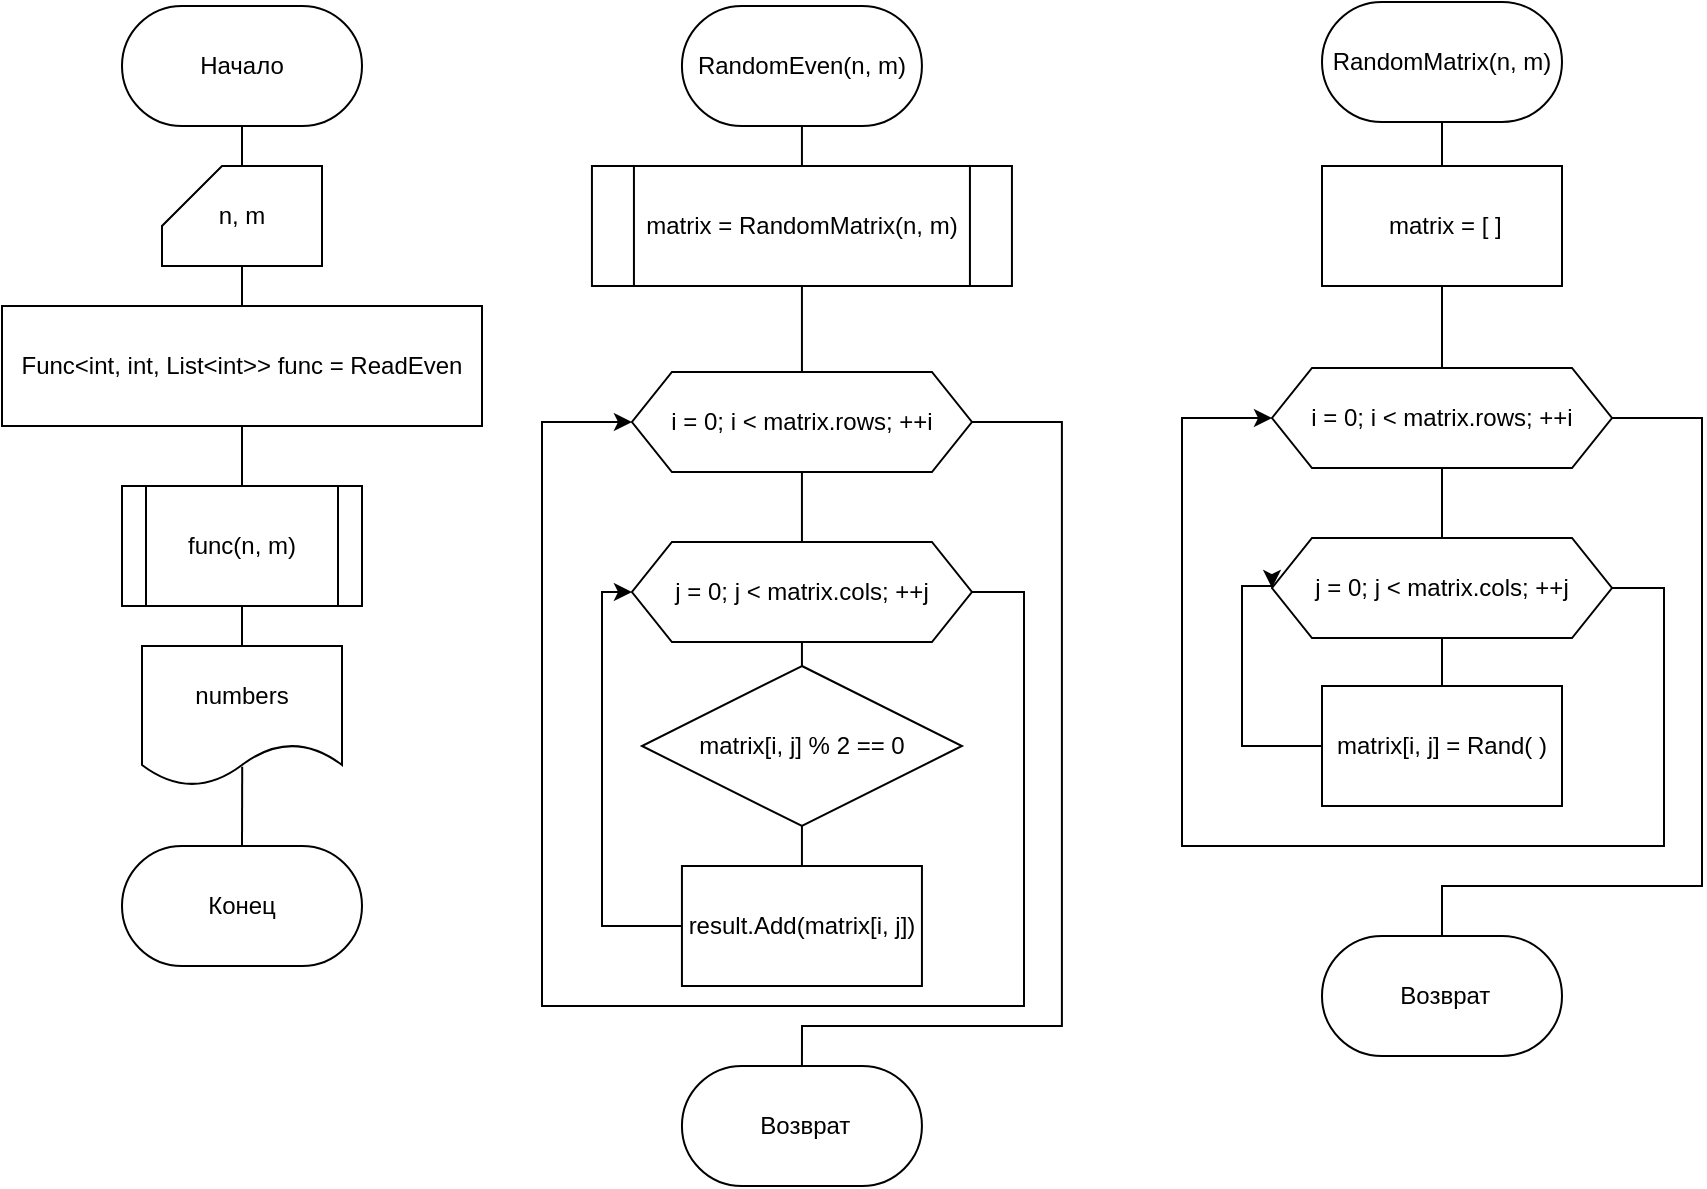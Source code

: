 <mxfile version="24.7.13">
  <diagram name="Страница — 1" id="rE0MAkwXLb-lT4gxWfU5">
    <mxGraphModel dx="1306" dy="761" grid="1" gridSize="10" guides="1" tooltips="1" connect="1" arrows="1" fold="1" page="1" pageScale="1" pageWidth="827" pageHeight="1169" math="0" shadow="0">
      <root>
        <mxCell id="0" />
        <mxCell id="1" parent="0" />
        <mxCell id="_Z7kFgiQrJCgqxg7yo5q-1" value="Начало" style="rounded=1;whiteSpace=wrap;html=1;arcSize=50;" parent="1" vertex="1">
          <mxGeometry x="90" y="60" width="120" height="60" as="geometry" />
        </mxCell>
        <mxCell id="_Z7kFgiQrJCgqxg7yo5q-2" value="Конец" style="rounded=1;whiteSpace=wrap;html=1;arcSize=50;" parent="1" vertex="1">
          <mxGeometry x="90" y="480" width="120" height="60" as="geometry" />
        </mxCell>
        <mxCell id="_Z7kFgiQrJCgqxg7yo5q-31" style="edgeStyle=orthogonalEdgeStyle;rounded=0;orthogonalLoop=1;jettySize=auto;html=1;exitX=0.5;exitY=1;exitDx=0;exitDy=0;exitPerimeter=0;entryX=0.5;entryY=0;entryDx=0;entryDy=0;endArrow=none;endFill=0;" parent="1" source="_Z7kFgiQrJCgqxg7yo5q-3" target="_Z7kFgiQrJCgqxg7yo5q-5" edge="1">
          <mxGeometry relative="1" as="geometry" />
        </mxCell>
        <mxCell id="_Z7kFgiQrJCgqxg7yo5q-3" value="n, m" style="shape=card;whiteSpace=wrap;html=1;" parent="1" vertex="1">
          <mxGeometry x="110" y="140" width="80" height="50" as="geometry" />
        </mxCell>
        <mxCell id="_Z7kFgiQrJCgqxg7yo5q-34" style="edgeStyle=orthogonalEdgeStyle;rounded=0;orthogonalLoop=1;jettySize=auto;html=1;entryX=0.5;entryY=0;entryDx=0;entryDy=0;exitX=0.501;exitY=0.863;exitDx=0;exitDy=0;exitPerimeter=0;endArrow=none;endFill=0;" parent="1" source="_Z7kFgiQrJCgqxg7yo5q-4" target="_Z7kFgiQrJCgqxg7yo5q-2" edge="1">
          <mxGeometry relative="1" as="geometry" />
        </mxCell>
        <mxCell id="_Z7kFgiQrJCgqxg7yo5q-4" value="numbers" style="shape=document;whiteSpace=wrap;html=1;boundedLbl=1;" parent="1" vertex="1">
          <mxGeometry x="100" y="380" width="100" height="70" as="geometry" />
        </mxCell>
        <mxCell id="_Z7kFgiQrJCgqxg7yo5q-32" style="edgeStyle=orthogonalEdgeStyle;rounded=0;orthogonalLoop=1;jettySize=auto;html=1;exitX=0.5;exitY=1;exitDx=0;exitDy=0;entryX=0.5;entryY=0;entryDx=0;entryDy=0;endArrow=none;endFill=0;" parent="1" source="_Z7kFgiQrJCgqxg7yo5q-5" target="_Z7kFgiQrJCgqxg7yo5q-6" edge="1">
          <mxGeometry relative="1" as="geometry" />
        </mxCell>
        <mxCell id="_Z7kFgiQrJCgqxg7yo5q-5" value="Func&amp;lt;int, int, List&amp;lt;int&amp;gt;&amp;gt; func = ReadEven" style="rounded=0;whiteSpace=wrap;html=1;" parent="1" vertex="1">
          <mxGeometry x="30" y="210" width="240" height="60" as="geometry" />
        </mxCell>
        <mxCell id="_Z7kFgiQrJCgqxg7yo5q-33" style="edgeStyle=orthogonalEdgeStyle;rounded=0;orthogonalLoop=1;jettySize=auto;html=1;exitX=0.5;exitY=1;exitDx=0;exitDy=0;entryX=0.5;entryY=0;entryDx=0;entryDy=0;endArrow=none;endFill=0;" parent="1" source="_Z7kFgiQrJCgqxg7yo5q-6" target="_Z7kFgiQrJCgqxg7yo5q-4" edge="1">
          <mxGeometry relative="1" as="geometry" />
        </mxCell>
        <mxCell id="_Z7kFgiQrJCgqxg7yo5q-6" value="func(n, m)" style="shape=process;whiteSpace=wrap;html=1;backgroundOutline=1;" parent="1" vertex="1">
          <mxGeometry x="90" y="300" width="120" height="60" as="geometry" />
        </mxCell>
        <mxCell id="_Z7kFgiQrJCgqxg7yo5q-8" style="edgeStyle=orthogonalEdgeStyle;rounded=0;orthogonalLoop=1;jettySize=auto;html=1;exitX=0.5;exitY=1;exitDx=0;exitDy=0;entryX=0.5;entryY=0;entryDx=0;entryDy=0;endArrow=none;endFill=0;" parent="1" source="_Z7kFgiQrJCgqxg7yo5q-9" target="_Z7kFgiQrJCgqxg7yo5q-12" edge="1">
          <mxGeometry relative="1" as="geometry" />
        </mxCell>
        <mxCell id="_Z7kFgiQrJCgqxg7yo5q-26" style="edgeStyle=orthogonalEdgeStyle;rounded=0;orthogonalLoop=1;jettySize=auto;html=1;exitX=1;exitY=0.5;exitDx=0;exitDy=0;entryX=0.5;entryY=0;entryDx=0;entryDy=0;endArrow=none;endFill=0;" parent="1" source="_Z7kFgiQrJCgqxg7yo5q-9" target="_Z7kFgiQrJCgqxg7yo5q-24" edge="1">
          <mxGeometry relative="1" as="geometry">
            <Array as="points">
              <mxPoint x="559.97" y="268" />
              <mxPoint x="559.97" y="570" />
              <mxPoint x="429.97" y="570" />
            </Array>
          </mxGeometry>
        </mxCell>
        <mxCell id="_Z7kFgiQrJCgqxg7yo5q-9" value="i = 0; i &amp;lt; matrix.rows; ++i" style="shape=hexagon;perimeter=hexagonPerimeter2;whiteSpace=wrap;html=1;fixedSize=1;" parent="1" vertex="1">
          <mxGeometry x="344.97" y="243" width="170" height="50" as="geometry" />
        </mxCell>
        <mxCell id="_Z7kFgiQrJCgqxg7yo5q-10" style="edgeStyle=orthogonalEdgeStyle;rounded=0;orthogonalLoop=1;jettySize=auto;html=1;exitX=0.5;exitY=1;exitDx=0;exitDy=0;endArrow=none;endFill=0;entryX=0.5;entryY=0;entryDx=0;entryDy=0;" parent="1" source="_Z7kFgiQrJCgqxg7yo5q-12" target="_Z7kFgiQrJCgqxg7yo5q-16" edge="1">
          <mxGeometry relative="1" as="geometry">
            <mxPoint x="429.97" y="410" as="targetPoint" />
          </mxGeometry>
        </mxCell>
        <mxCell id="_Z7kFgiQrJCgqxg7yo5q-11" style="edgeStyle=orthogonalEdgeStyle;rounded=0;orthogonalLoop=1;jettySize=auto;html=1;exitX=1;exitY=0.5;exitDx=0;exitDy=0;entryX=0;entryY=0.5;entryDx=0;entryDy=0;" parent="1" source="_Z7kFgiQrJCgqxg7yo5q-12" edge="1" target="_Z7kFgiQrJCgqxg7yo5q-9">
          <mxGeometry relative="1" as="geometry">
            <mxPoint x="429.97" y="220" as="targetPoint" />
            <Array as="points">
              <mxPoint x="541" y="353" />
              <mxPoint x="541" y="560" />
              <mxPoint x="300" y="560" />
              <mxPoint x="300" y="268" />
            </Array>
          </mxGeometry>
        </mxCell>
        <mxCell id="_Z7kFgiQrJCgqxg7yo5q-12" value="j = 0; j &amp;lt; matrix.cols; ++j" style="shape=hexagon;perimeter=hexagonPerimeter2;whiteSpace=wrap;html=1;fixedSize=1;" parent="1" vertex="1">
          <mxGeometry x="344.97" y="328" width="170" height="50" as="geometry" />
        </mxCell>
        <mxCell id="_Z7kFgiQrJCgqxg7yo5q-18" style="edgeStyle=orthogonalEdgeStyle;rounded=0;orthogonalLoop=1;jettySize=auto;html=1;exitX=0.5;exitY=1;exitDx=0;exitDy=0;entryX=0.5;entryY=0;entryDx=0;entryDy=0;endArrow=none;endFill=0;" parent="1" source="_Z7kFgiQrJCgqxg7yo5q-16" target="_Z7kFgiQrJCgqxg7yo5q-17" edge="1">
          <mxGeometry relative="1" as="geometry" />
        </mxCell>
        <mxCell id="_Z7kFgiQrJCgqxg7yo5q-16" value="matrix[i, j] % 2 == 0" style="rhombus;whiteSpace=wrap;html=1;" parent="1" vertex="1">
          <mxGeometry x="349.97" y="390" width="160" height="80" as="geometry" />
        </mxCell>
        <mxCell id="_Z7kFgiQrJCgqxg7yo5q-25" style="edgeStyle=orthogonalEdgeStyle;rounded=0;orthogonalLoop=1;jettySize=auto;html=1;exitX=0;exitY=0.5;exitDx=0;exitDy=0;entryX=0;entryY=0.5;entryDx=0;entryDy=0;" parent="1" source="_Z7kFgiQrJCgqxg7yo5q-17" edge="1" target="_Z7kFgiQrJCgqxg7yo5q-12">
          <mxGeometry relative="1" as="geometry">
            <mxPoint x="429.97" y="310" as="targetPoint" />
            <Array as="points">
              <mxPoint x="330" y="520" />
              <mxPoint x="330" y="353" />
            </Array>
          </mxGeometry>
        </mxCell>
        <mxCell id="_Z7kFgiQrJCgqxg7yo5q-17" value="result.Add(matrix[i, j])" style="rounded=0;whiteSpace=wrap;html=1;" parent="1" vertex="1">
          <mxGeometry x="369.97" y="490" width="120" height="60" as="geometry" />
        </mxCell>
        <mxCell id="_Z7kFgiQrJCgqxg7yo5q-28" style="edgeStyle=orthogonalEdgeStyle;rounded=0;orthogonalLoop=1;jettySize=auto;html=1;exitX=0.5;exitY=1;exitDx=0;exitDy=0;entryX=0.5;entryY=0;entryDx=0;entryDy=0;endArrow=none;endFill=0;" parent="1" source="_Z7kFgiQrJCgqxg7yo5q-19" target="_Z7kFgiQrJCgqxg7yo5q-27" edge="1">
          <mxGeometry relative="1" as="geometry" />
        </mxCell>
        <mxCell id="_Z7kFgiQrJCgqxg7yo5q-19" value="RandomEven(n, m)" style="rounded=1;whiteSpace=wrap;html=1;arcSize=50;" parent="1" vertex="1">
          <mxGeometry x="369.97" y="60" width="120" height="60" as="geometry" />
        </mxCell>
        <mxCell id="_Z7kFgiQrJCgqxg7yo5q-24" value="&amp;nbsp;Возврат" style="rounded=1;whiteSpace=wrap;html=1;arcSize=50;" parent="1" vertex="1">
          <mxGeometry x="369.97" y="590" width="120" height="60" as="geometry" />
        </mxCell>
        <mxCell id="_Z7kFgiQrJCgqxg7yo5q-29" style="edgeStyle=orthogonalEdgeStyle;rounded=0;orthogonalLoop=1;jettySize=auto;html=1;exitX=0.5;exitY=1;exitDx=0;exitDy=0;entryX=0.5;entryY=0;entryDx=0;entryDy=0;endArrow=none;endFill=0;" parent="1" source="_Z7kFgiQrJCgqxg7yo5q-27" target="_Z7kFgiQrJCgqxg7yo5q-9" edge="1">
          <mxGeometry relative="1" as="geometry" />
        </mxCell>
        <mxCell id="_Z7kFgiQrJCgqxg7yo5q-27" value="matrix = RandomMatrix(n, m)" style="shape=process;whiteSpace=wrap;html=1;backgroundOutline=1;" parent="1" vertex="1">
          <mxGeometry x="324.97" y="140" width="210" height="60" as="geometry" />
        </mxCell>
        <mxCell id="_Z7kFgiQrJCgqxg7yo5q-30" style="edgeStyle=orthogonalEdgeStyle;rounded=0;orthogonalLoop=1;jettySize=auto;html=1;exitX=0.5;exitY=1;exitDx=0;exitDy=0;entryX=0.5;entryY=0;entryDx=0;entryDy=0;entryPerimeter=0;endArrow=none;endFill=0;" parent="1" source="_Z7kFgiQrJCgqxg7yo5q-1" target="_Z7kFgiQrJCgqxg7yo5q-3" edge="1">
          <mxGeometry relative="1" as="geometry" />
        </mxCell>
        <mxCell id="_Z7kFgiQrJCgqxg7yo5q-35" style="edgeStyle=orthogonalEdgeStyle;rounded=0;orthogonalLoop=1;jettySize=auto;html=1;exitX=0.5;exitY=1;exitDx=0;exitDy=0;entryX=0.5;entryY=0;entryDx=0;entryDy=0;endArrow=none;endFill=0;" parent="1" source="_Z7kFgiQrJCgqxg7yo5q-37" target="_Z7kFgiQrJCgqxg7yo5q-40" edge="1">
          <mxGeometry relative="1" as="geometry" />
        </mxCell>
        <mxCell id="_Z7kFgiQrJCgqxg7yo5q-36" style="edgeStyle=orthogonalEdgeStyle;rounded=0;orthogonalLoop=1;jettySize=auto;html=1;exitX=1;exitY=0.5;exitDx=0;exitDy=0;entryX=0.5;entryY=0;entryDx=0;entryDy=0;endArrow=none;endFill=0;" parent="1" source="_Z7kFgiQrJCgqxg7yo5q-37" target="_Z7kFgiQrJCgqxg7yo5q-47" edge="1">
          <mxGeometry relative="1" as="geometry">
            <Array as="points">
              <mxPoint x="880" y="266" />
              <mxPoint x="880" y="500" />
              <mxPoint x="750" y="500" />
            </Array>
          </mxGeometry>
        </mxCell>
        <mxCell id="_Z7kFgiQrJCgqxg7yo5q-37" value="i = 0; i &amp;lt; matrix.rows; ++i" style="shape=hexagon;perimeter=hexagonPerimeter2;whiteSpace=wrap;html=1;fixedSize=1;" parent="1" vertex="1">
          <mxGeometry x="665" y="241" width="170" height="50" as="geometry" />
        </mxCell>
        <mxCell id="_Z7kFgiQrJCgqxg7yo5q-39" style="edgeStyle=orthogonalEdgeStyle;rounded=0;orthogonalLoop=1;jettySize=auto;html=1;exitX=1;exitY=0.5;exitDx=0;exitDy=0;entryX=0;entryY=0.5;entryDx=0;entryDy=0;" parent="1" source="_Z7kFgiQrJCgqxg7yo5q-40" edge="1" target="_Z7kFgiQrJCgqxg7yo5q-37">
          <mxGeometry relative="1" as="geometry">
            <mxPoint x="750" y="218" as="targetPoint" />
            <Array as="points">
              <mxPoint x="861" y="351" />
              <mxPoint x="861" y="480" />
              <mxPoint x="620" y="480" />
              <mxPoint x="620" y="266" />
            </Array>
          </mxGeometry>
        </mxCell>
        <mxCell id="_Z7kFgiQrJCgqxg7yo5q-51" style="edgeStyle=orthogonalEdgeStyle;rounded=0;orthogonalLoop=1;jettySize=auto;html=1;exitX=0.5;exitY=1;exitDx=0;exitDy=0;entryX=0.5;entryY=0;entryDx=0;entryDy=0;endArrow=none;endFill=0;" parent="1" source="_Z7kFgiQrJCgqxg7yo5q-40" target="_Z7kFgiQrJCgqxg7yo5q-44" edge="1">
          <mxGeometry relative="1" as="geometry" />
        </mxCell>
        <mxCell id="_Z7kFgiQrJCgqxg7yo5q-40" value="j = 0; j &amp;lt; matrix.cols; ++j" style="shape=hexagon;perimeter=hexagonPerimeter2;whiteSpace=wrap;html=1;fixedSize=1;" parent="1" vertex="1">
          <mxGeometry x="665" y="326" width="170" height="50" as="geometry" />
        </mxCell>
        <mxCell id="_Z7kFgiQrJCgqxg7yo5q-43" style="edgeStyle=orthogonalEdgeStyle;rounded=0;orthogonalLoop=1;jettySize=auto;html=1;exitX=0;exitY=0.5;exitDx=0;exitDy=0;entryX=0;entryY=0.5;entryDx=0;entryDy=0;" parent="1" source="_Z7kFgiQrJCgqxg7yo5q-44" edge="1" target="_Z7kFgiQrJCgqxg7yo5q-40">
          <mxGeometry relative="1" as="geometry">
            <mxPoint x="750" y="308" as="targetPoint" />
            <Array as="points">
              <mxPoint x="650" y="430" />
              <mxPoint x="650" y="350" />
            </Array>
          </mxGeometry>
        </mxCell>
        <mxCell id="_Z7kFgiQrJCgqxg7yo5q-44" value="matrix[i, j] = Rand( )" style="rounded=0;whiteSpace=wrap;html=1;" parent="1" vertex="1">
          <mxGeometry x="690" y="400" width="120" height="60" as="geometry" />
        </mxCell>
        <mxCell id="_Z7kFgiQrJCgqxg7yo5q-45" style="edgeStyle=orthogonalEdgeStyle;rounded=0;orthogonalLoop=1;jettySize=auto;html=1;exitX=0.5;exitY=1;exitDx=0;exitDy=0;entryX=0.5;entryY=0;entryDx=0;entryDy=0;endArrow=none;endFill=0;" parent="1" source="_Z7kFgiQrJCgqxg7yo5q-46" target="_Z7kFgiQrJCgqxg7yo5q-50" edge="1">
          <mxGeometry relative="1" as="geometry">
            <mxPoint x="750" y="138" as="targetPoint" />
          </mxGeometry>
        </mxCell>
        <mxCell id="_Z7kFgiQrJCgqxg7yo5q-46" value="RandomMatrix(n, m)" style="rounded=1;whiteSpace=wrap;html=1;arcSize=50;" parent="1" vertex="1">
          <mxGeometry x="690" y="58" width="120" height="60" as="geometry" />
        </mxCell>
        <mxCell id="_Z7kFgiQrJCgqxg7yo5q-47" value="&amp;nbsp;Возврат" style="rounded=1;whiteSpace=wrap;html=1;arcSize=50;" parent="1" vertex="1">
          <mxGeometry x="690" y="525" width="120" height="60" as="geometry" />
        </mxCell>
        <mxCell id="_Z7kFgiQrJCgqxg7yo5q-48" style="edgeStyle=orthogonalEdgeStyle;rounded=0;orthogonalLoop=1;jettySize=auto;html=1;exitX=0.5;exitY=1;exitDx=0;exitDy=0;entryX=0.5;entryY=0;entryDx=0;entryDy=0;endArrow=none;endFill=0;" parent="1" source="_Z7kFgiQrJCgqxg7yo5q-50" target="_Z7kFgiQrJCgqxg7yo5q-37" edge="1">
          <mxGeometry relative="1" as="geometry">
            <mxPoint x="750" y="198" as="sourcePoint" />
          </mxGeometry>
        </mxCell>
        <mxCell id="_Z7kFgiQrJCgqxg7yo5q-50" value="&amp;nbsp;matrix = [ ]" style="rounded=0;whiteSpace=wrap;html=1;" parent="1" vertex="1">
          <mxGeometry x="690" y="140" width="120" height="60" as="geometry" />
        </mxCell>
      </root>
    </mxGraphModel>
  </diagram>
</mxfile>
